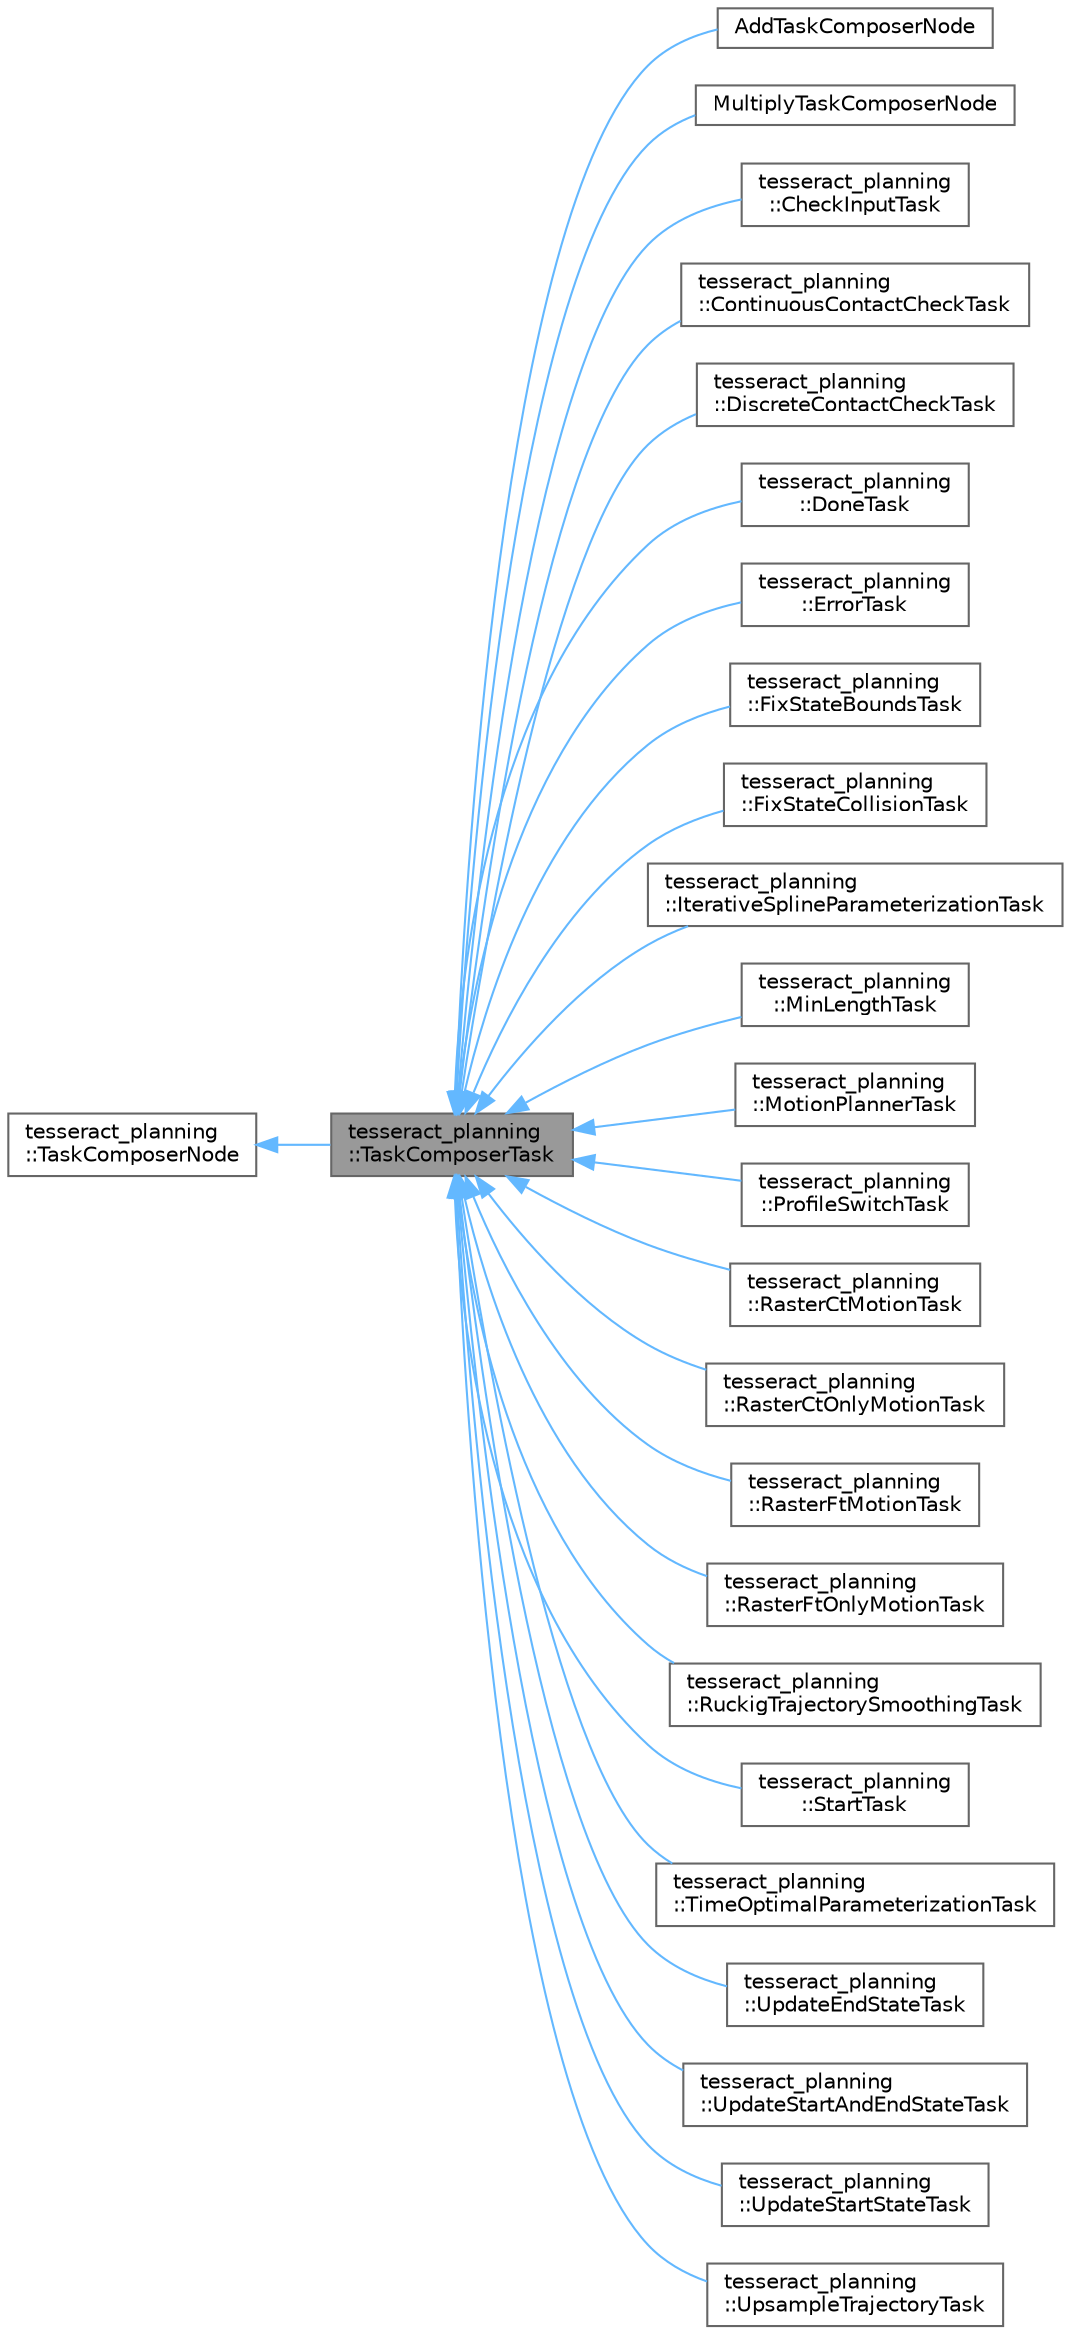 digraph "tesseract_planning::TaskComposerTask"
{
 // LATEX_PDF_SIZE
  bgcolor="transparent";
  edge [fontname=Helvetica,fontsize=10,labelfontname=Helvetica,labelfontsize=10];
  node [fontname=Helvetica,fontsize=10,shape=box,height=0.2,width=0.4];
  rankdir="LR";
  Node1 [label="tesseract_planning\l::TaskComposerTask",height=0.2,width=0.4,color="gray40", fillcolor="grey60", style="filled", fontcolor="black",tooltip=" "];
  Node2 -> Node1 [dir="back",color="steelblue1",style="solid"];
  Node2 [label="tesseract_planning\l::TaskComposerNode",height=0.2,width=0.4,color="gray40", fillcolor="white", style="filled",URL="$de/d23/classtesseract__planning_1_1TaskComposerNode.html",tooltip="Represents a node the pipeline to be executed."];
  Node1 -> Node3 [dir="back",color="steelblue1",style="solid"];
  Node3 [label="AddTaskComposerNode",height=0.2,width=0.4,color="gray40", fillcolor="white", style="filled",URL="$d6/d85/classAddTaskComposerNode.html",tooltip=" "];
  Node1 -> Node4 [dir="back",color="steelblue1",style="solid"];
  Node4 [label="MultiplyTaskComposerNode",height=0.2,width=0.4,color="gray40", fillcolor="white", style="filled",URL="$d1/de8/classMultiplyTaskComposerNode.html",tooltip=" "];
  Node1 -> Node5 [dir="back",color="steelblue1",style="solid"];
  Node5 [label="tesseract_planning\l::CheckInputTask",height=0.2,width=0.4,color="gray40", fillcolor="white", style="filled",URL="$de/d24/classtesseract__planning_1_1CheckInputTask.html",tooltip=" "];
  Node1 -> Node6 [dir="back",color="steelblue1",style="solid"];
  Node6 [label="tesseract_planning\l::ContinuousContactCheckTask",height=0.2,width=0.4,color="gray40", fillcolor="white", style="filled",URL="$d0/dc5/classtesseract__planning_1_1ContinuousContactCheckTask.html",tooltip=" "];
  Node1 -> Node7 [dir="back",color="steelblue1",style="solid"];
  Node7 [label="tesseract_planning\l::DiscreteContactCheckTask",height=0.2,width=0.4,color="gray40", fillcolor="white", style="filled",URL="$d0/ddd/classtesseract__planning_1_1DiscreteContactCheckTask.html",tooltip=" "];
  Node1 -> Node8 [dir="back",color="steelblue1",style="solid"];
  Node8 [label="tesseract_planning\l::DoneTask",height=0.2,width=0.4,color="gray40", fillcolor="white", style="filled",URL="$da/da8/classtesseract__planning_1_1DoneTask.html",tooltip=" "];
  Node1 -> Node9 [dir="back",color="steelblue1",style="solid"];
  Node9 [label="tesseract_planning\l::ErrorTask",height=0.2,width=0.4,color="gray40", fillcolor="white", style="filled",URL="$d6/d3d/classtesseract__planning_1_1ErrorTask.html",tooltip=" "];
  Node1 -> Node10 [dir="back",color="steelblue1",style="solid"];
  Node10 [label="tesseract_planning\l::FixStateBoundsTask",height=0.2,width=0.4,color="gray40", fillcolor="white", style="filled",URL="$de/ddd/classtesseract__planning_1_1FixStateBoundsTask.html",tooltip="This task modifies the const input instructions in order to push waypoints that are outside of their ..."];
  Node1 -> Node11 [dir="back",color="steelblue1",style="solid"];
  Node11 [label="tesseract_planning\l::FixStateCollisionTask",height=0.2,width=0.4,color="gray40", fillcolor="white", style="filled",URL="$d9/dd2/classtesseract__planning_1_1FixStateCollisionTask.html",tooltip="This task modifies the const input instructions in order to push waypoints that are in collision out ..."];
  Node1 -> Node12 [dir="back",color="steelblue1",style="solid"];
  Node12 [label="tesseract_planning\l::IterativeSplineParameterizationTask",height=0.2,width=0.4,color="gray40", fillcolor="white", style="filled",URL="$de/d1a/classtesseract__planning_1_1IterativeSplineParameterizationTask.html",tooltip=" "];
  Node1 -> Node13 [dir="back",color="steelblue1",style="solid"];
  Node13 [label="tesseract_planning\l::MinLengthTask",height=0.2,width=0.4,color="gray40", fillcolor="white", style="filled",URL="$d2/d89/classtesseract__planning_1_1MinLengthTask.html",tooltip=" "];
  Node1 -> Node14 [dir="back",color="steelblue1",style="solid"];
  Node14 [label="tesseract_planning\l::MotionPlannerTask",height=0.2,width=0.4,color="gray40", fillcolor="white", style="filled",URL="$d0/d05/classtesseract__planning_1_1MotionPlannerTask.html",tooltip=" "];
  Node1 -> Node15 [dir="back",color="steelblue1",style="solid"];
  Node15 [label="tesseract_planning\l::ProfileSwitchTask",height=0.2,width=0.4,color="gray40", fillcolor="white", style="filled",URL="$d7/d83/classtesseract__planning_1_1ProfileSwitchTask.html",tooltip="This task simply returns a value specified in the composite profile. This can be used to switch execu..."];
  Node1 -> Node16 [dir="back",color="steelblue1",style="solid"];
  Node16 [label="tesseract_planning\l::RasterCtMotionTask",height=0.2,width=0.4,color="gray40", fillcolor="white", style="filled",URL="$dd/d32/classtesseract__planning_1_1RasterCtMotionTask.html",tooltip="The RasterCtMotionTask class."];
  Node1 -> Node17 [dir="back",color="steelblue1",style="solid"];
  Node17 [label="tesseract_planning\l::RasterCtOnlyMotionTask",height=0.2,width=0.4,color="gray40", fillcolor="white", style="filled",URL="$d9/d1c/classtesseract__planning_1_1RasterCtOnlyMotionTask.html",tooltip="The RasterCtOnlyMotionTask class."];
  Node1 -> Node18 [dir="back",color="steelblue1",style="solid"];
  Node18 [label="tesseract_planning\l::RasterFtMotionTask",height=0.2,width=0.4,color="gray40", fillcolor="white", style="filled",URL="$d2/d6f/classtesseract__planning_1_1RasterFtMotionTask.html",tooltip="The RasterFtMotionTask class."];
  Node1 -> Node19 [dir="back",color="steelblue1",style="solid"];
  Node19 [label="tesseract_planning\l::RasterFtOnlyMotionTask",height=0.2,width=0.4,color="gray40", fillcolor="white", style="filled",URL="$d3/db5/classtesseract__planning_1_1RasterFtOnlyMotionTask.html",tooltip="The RasterFtOnlyMotionTask class."];
  Node1 -> Node20 [dir="back",color="steelblue1",style="solid"];
  Node20 [label="tesseract_planning\l::RuckigTrajectorySmoothingTask",height=0.2,width=0.4,color="gray40", fillcolor="white", style="filled",URL="$da/da7/classtesseract__planning_1_1RuckigTrajectorySmoothingTask.html",tooltip=" "];
  Node1 -> Node21 [dir="back",color="steelblue1",style="solid"];
  Node21 [label="tesseract_planning\l::StartTask",height=0.2,width=0.4,color="gray40", fillcolor="white", style="filled",URL="$d5/d24/classtesseract__planning_1_1StartTask.html",tooltip=" "];
  Node1 -> Node22 [dir="back",color="steelblue1",style="solid"];
  Node22 [label="tesseract_planning\l::TimeOptimalParameterizationTask",height=0.2,width=0.4,color="gray40", fillcolor="white", style="filled",URL="$de/d3e/classtesseract__planning_1_1TimeOptimalParameterizationTask.html",tooltip=" "];
  Node1 -> Node23 [dir="back",color="steelblue1",style="solid"];
  Node23 [label="tesseract_planning\l::UpdateEndStateTask",height=0.2,width=0.4,color="gray40", fillcolor="white", style="filled",URL="$d5/deb/classtesseract__planning_1_1UpdateEndStateTask.html",tooltip=" "];
  Node1 -> Node24 [dir="back",color="steelblue1",style="solid"];
  Node24 [label="tesseract_planning\l::UpdateStartAndEndStateTask",height=0.2,width=0.4,color="gray40", fillcolor="white", style="filled",URL="$d2/d5e/classtesseract__planning_1_1UpdateStartAndEndStateTask.html",tooltip=" "];
  Node1 -> Node25 [dir="back",color="steelblue1",style="solid"];
  Node25 [label="tesseract_planning\l::UpdateStartStateTask",height=0.2,width=0.4,color="gray40", fillcolor="white", style="filled",URL="$dd/d45/classtesseract__planning_1_1UpdateStartStateTask.html",tooltip=" "];
  Node1 -> Node26 [dir="back",color="steelblue1",style="solid"];
  Node26 [label="tesseract_planning\l::UpsampleTrajectoryTask",height=0.2,width=0.4,color="gray40", fillcolor="white", style="filled",URL="$de/d59/classtesseract__planning_1_1UpsampleTrajectoryTask.html",tooltip="This is used to upsample the results trajectory based on the longest valid segment length."];
}

